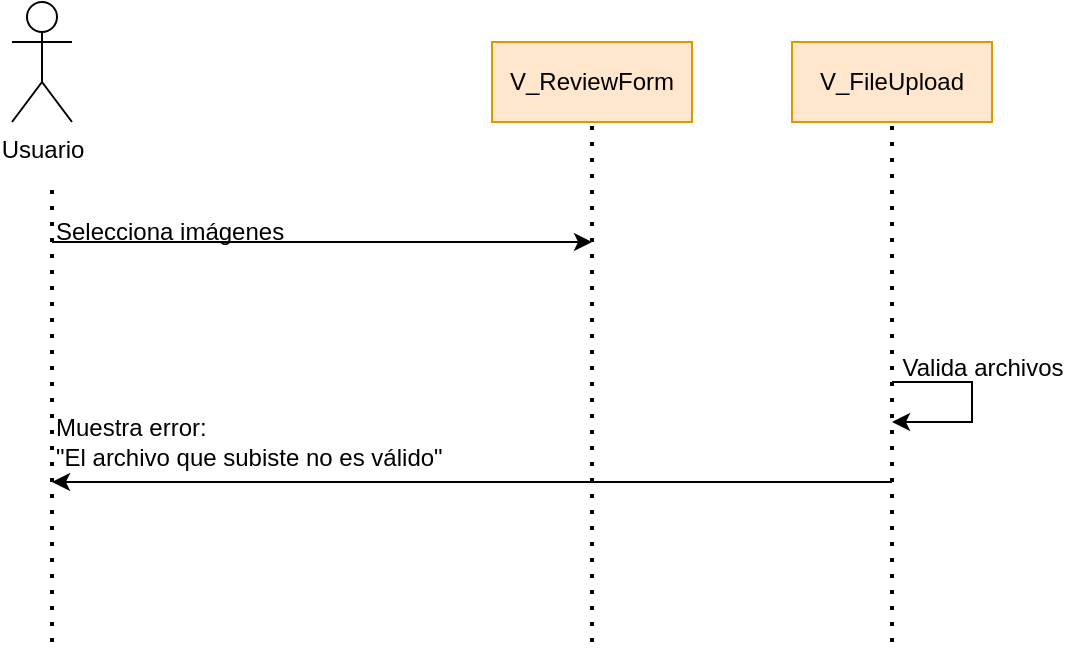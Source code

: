 <mxfile version="28.2.5">
  <diagram name="Página-1" id="7dhOephFGzvKwFTrcDKp">
    <mxGraphModel dx="1214" dy="624" grid="1" gridSize="10" guides="1" tooltips="1" connect="1" arrows="1" fold="1" page="1" pageScale="1" pageWidth="827" pageHeight="1169" math="0" shadow="0">
      <root>
        <mxCell id="0" />
        <mxCell id="1" parent="0" />
        <mxCell id="ClegtL05TQ3ZIqgKKGhH-1" value="Usuario" style="shape=umlActor;verticalLabelPosition=bottom;verticalAlign=top;html=1;outlineConnect=0;" parent="1" vertex="1">
          <mxGeometry x="30" y="40" width="30" height="60" as="geometry" />
        </mxCell>
        <mxCell id="ClegtL05TQ3ZIqgKKGhH-5" value="" style="endArrow=none;dashed=1;html=1;dashPattern=1 3;strokeWidth=2;rounded=0;" parent="1" edge="1">
          <mxGeometry width="50" height="50" relative="1" as="geometry">
            <mxPoint x="50" y="360" as="sourcePoint" />
            <mxPoint x="50" y="130" as="targetPoint" />
          </mxGeometry>
        </mxCell>
        <mxCell id="ClegtL05TQ3ZIqgKKGhH-7" value="" style="endArrow=none;dashed=1;html=1;dashPattern=1 3;strokeWidth=2;rounded=0;entryX=0.5;entryY=1;entryDx=0;entryDy=0;" parent="1" edge="1">
          <mxGeometry width="50" height="50" relative="1" as="geometry">
            <mxPoint x="320" y="360" as="sourcePoint" />
            <mxPoint x="320" y="100" as="targetPoint" />
          </mxGeometry>
        </mxCell>
        <mxCell id="ClegtL05TQ3ZIqgKKGhH-10" value="" style="endArrow=classic;html=1;rounded=0;" parent="1" edge="1">
          <mxGeometry width="50" height="50" relative="1" as="geometry">
            <mxPoint x="50" y="160" as="sourcePoint" />
            <mxPoint x="320" y="160" as="targetPoint" />
          </mxGeometry>
        </mxCell>
        <mxCell id="ClegtL05TQ3ZIqgKKGhH-45" value="V_ReviewForm" style="rounded=0;whiteSpace=wrap;html=1;fillColor=#ffe6cc;strokeColor=#d79b00;" parent="1" vertex="1">
          <mxGeometry x="270" y="60" width="100" height="40" as="geometry" />
        </mxCell>
        <mxCell id="ClegtL05TQ3ZIqgKKGhH-174" value="" style="endArrow=classic;html=1;rounded=0;" parent="1" edge="1">
          <mxGeometry width="50" height="50" relative="1" as="geometry">
            <mxPoint x="470" y="280" as="sourcePoint" />
            <mxPoint x="50" y="280" as="targetPoint" />
          </mxGeometry>
        </mxCell>
        <mxCell id="ClegtL05TQ3ZIqgKKGhH-179" value="Selecciona imágenes" style="text;html=1;align=left;verticalAlign=middle;resizable=0;points=[];autosize=1;strokeColor=none;fillColor=none;" parent="1" vertex="1">
          <mxGeometry x="50" y="140" width="140" height="30" as="geometry" />
        </mxCell>
        <mxCell id="ClegtL05TQ3ZIqgKKGhH-182" value="Muestra error:&lt;div&gt;&quot;El archivo que subiste no es válido&quot;&lt;/div&gt;" style="text;html=1;align=left;verticalAlign=middle;resizable=0;points=[];autosize=1;strokeColor=none;fillColor=none;" parent="1" vertex="1">
          <mxGeometry x="50" y="240" width="220" height="40" as="geometry" />
        </mxCell>
        <mxCell id="ClegtL05TQ3ZIqgKKGhH-183" value="" style="endArrow=none;dashed=1;html=1;dashPattern=1 3;strokeWidth=2;rounded=0;entryX=0.5;entryY=1;entryDx=0;entryDy=0;" parent="1" edge="1">
          <mxGeometry width="50" height="50" relative="1" as="geometry">
            <mxPoint x="470" y="360" as="sourcePoint" />
            <mxPoint x="470" y="100" as="targetPoint" />
          </mxGeometry>
        </mxCell>
        <mxCell id="ClegtL05TQ3ZIqgKKGhH-184" value="V_FileUpload" style="rounded=0;whiteSpace=wrap;html=1;fillColor=#ffe6cc;strokeColor=#d79b00;" parent="1" vertex="1">
          <mxGeometry x="420" y="60" width="100" height="40" as="geometry" />
        </mxCell>
        <mxCell id="ClegtL05TQ3ZIqgKKGhH-185" value="" style="endArrow=classic;html=1;rounded=0;" parent="1" edge="1">
          <mxGeometry width="50" height="50" relative="1" as="geometry">
            <mxPoint x="470" y="230" as="sourcePoint" />
            <mxPoint x="470" y="250" as="targetPoint" />
            <Array as="points">
              <mxPoint x="510" y="230" />
              <mxPoint x="510" y="250" />
            </Array>
          </mxGeometry>
        </mxCell>
        <mxCell id="ClegtL05TQ3ZIqgKKGhH-186" value="Valida archivos" style="text;html=1;align=center;verticalAlign=middle;resizable=0;points=[];autosize=1;strokeColor=none;fillColor=none;" parent="1" vertex="1">
          <mxGeometry x="465" y="208" width="100" height="30" as="geometry" />
        </mxCell>
      </root>
    </mxGraphModel>
  </diagram>
</mxfile>

